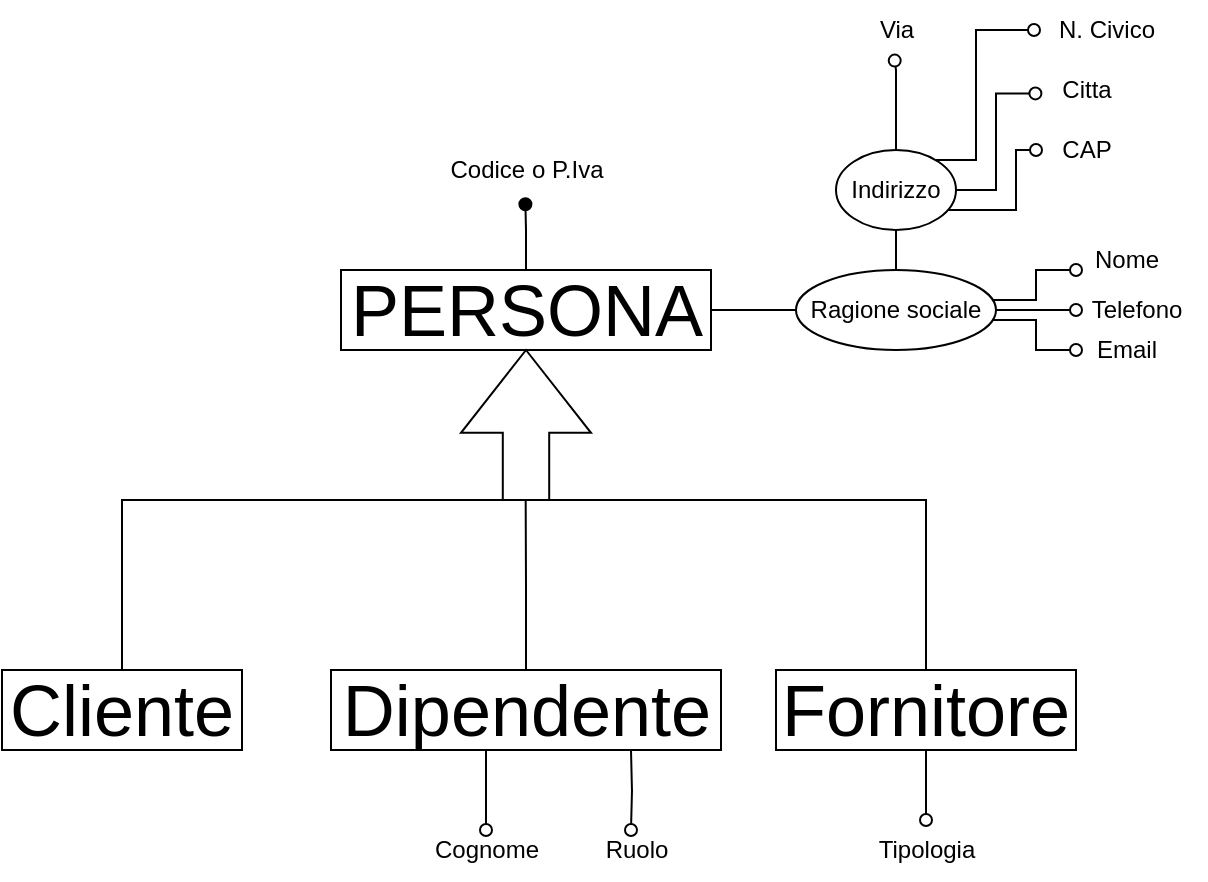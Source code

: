 <mxfile version="20.6.2" type="device"><diagram id="-xxKpFzHbgf3xTwr45BJ" name="Pagina-1"><mxGraphModel dx="1018" dy="600" grid="1" gridSize="10" guides="1" tooltips="1" connect="1" arrows="1" fold="1" page="1" pageScale="1" pageWidth="827" pageHeight="1169" math="0" shadow="0"><root><mxCell id="0"/><mxCell id="1" parent="0"/><mxCell id="JZNjsegKCjg1x-zTouJa-1" style="edgeStyle=orthogonalEdgeStyle;rounded=0;orthogonalLoop=1;jettySize=auto;html=1;fontSize=12;endArrow=none;endFill=0;" parent="1" source="JZNjsegKCjg1x-zTouJa-3" target="JZNjsegKCjg1x-zTouJa-17" edge="1"><mxGeometry relative="1" as="geometry"/></mxCell><mxCell id="JZNjsegKCjg1x-zTouJa-2" style="edgeStyle=orthogonalEdgeStyle;rounded=0;orthogonalLoop=1;jettySize=auto;html=1;endArrow=oval;endFill=1;entryX=0.497;entryY=1.072;entryDx=0;entryDy=0;entryPerimeter=0;" parent="1" source="JZNjsegKCjg1x-zTouJa-3" target="JZNjsegKCjg1x-zTouJa-23" edge="1"><mxGeometry relative="1" as="geometry"><mxPoint x="675" y="635" as="targetPoint"/></mxGeometry></mxCell><mxCell id="JZNjsegKCjg1x-zTouJa-3" value="PERSONA" style="whiteSpace=wrap;html=1;align=center;fontSize=36;" parent="1" vertex="1"><mxGeometry x="582.5" y="675" width="185" height="40" as="geometry"/></mxCell><mxCell id="JZNjsegKCjg1x-zTouJa-4" value="" style="shape=singleArrow;direction=north;whiteSpace=wrap;html=1;fontSize=36;arrowWidth=0.357;arrowSize=0.552;" parent="1" vertex="1"><mxGeometry x="642.5" y="715" width="65" height="75" as="geometry"/></mxCell><mxCell id="JZNjsegKCjg1x-zTouJa-5" style="edgeStyle=orthogonalEdgeStyle;rounded=0;orthogonalLoop=1;jettySize=auto;html=1;exitX=0.5;exitY=0;exitDx=0;exitDy=0;endArrow=none;endFill=0;entryX=0.5;entryY=0;entryDx=0;entryDy=0;" parent="1" source="JZNjsegKCjg1x-zTouJa-6" target="JZNjsegKCjg1x-zTouJa-12" edge="1"><mxGeometry relative="1" as="geometry"><mxPoint x="890" y="810.0" as="targetPoint"/><Array as="points"><mxPoint x="473" y="790"/><mxPoint x="875" y="790"/></Array></mxGeometry></mxCell><mxCell id="JZNjsegKCjg1x-zTouJa-6" value="Cliente" style="whiteSpace=wrap;html=1;align=center;fontSize=36;" parent="1" vertex="1"><mxGeometry x="413" y="875" width="120" height="40" as="geometry"/></mxCell><mxCell id="JZNjsegKCjg1x-zTouJa-7" style="edgeStyle=orthogonalEdgeStyle;rounded=0;orthogonalLoop=1;jettySize=auto;html=1;endArrow=oval;endFill=0;" parent="1" edge="1"><mxGeometry relative="1" as="geometry"><mxPoint x="655" y="955" as="targetPoint"/><Array as="points"><mxPoint x="655" y="925"/><mxPoint x="655" y="925"/></Array><mxPoint x="655" y="915" as="sourcePoint"/></mxGeometry></mxCell><mxCell id="JZNjsegKCjg1x-zTouJa-8" style="edgeStyle=orthogonalEdgeStyle;rounded=0;orthogonalLoop=1;jettySize=auto;html=1;endArrow=oval;endFill=0;" parent="1" edge="1"><mxGeometry relative="1" as="geometry"><mxPoint x="727.5" y="955" as="targetPoint"/><mxPoint x="727.5" y="915" as="sourcePoint"/></mxGeometry></mxCell><mxCell id="JZNjsegKCjg1x-zTouJa-9" style="edgeStyle=orthogonalEdgeStyle;rounded=0;orthogonalLoop=1;jettySize=auto;html=1;exitX=0.5;exitY=0;exitDx=0;exitDy=0;endArrow=none;endFill=0;" parent="1" source="JZNjsegKCjg1x-zTouJa-10" edge="1"><mxGeometry relative="1" as="geometry"><mxPoint x="674.839" y="790" as="targetPoint"/></mxGeometry></mxCell><mxCell id="JZNjsegKCjg1x-zTouJa-10" value="Dipendente" style="whiteSpace=wrap;html=1;align=center;fontSize=36;" parent="1" vertex="1"><mxGeometry x="577.5" y="875" width="195" height="40" as="geometry"/></mxCell><mxCell id="JZNjsegKCjg1x-zTouJa-11" style="edgeStyle=orthogonalEdgeStyle;rounded=0;orthogonalLoop=1;jettySize=auto;html=1;endArrow=oval;endFill=0;" parent="1" source="JZNjsegKCjg1x-zTouJa-12" target="JZNjsegKCjg1x-zTouJa-30" edge="1"><mxGeometry relative="1" as="geometry"><mxPoint x="875" y="945" as="targetPoint"/></mxGeometry></mxCell><mxCell id="JZNjsegKCjg1x-zTouJa-12" value="Fornitore" style="whiteSpace=wrap;html=1;align=center;fontSize=36;" parent="1" vertex="1"><mxGeometry x="800" y="875" width="150" height="40" as="geometry"/></mxCell><mxCell id="JZNjsegKCjg1x-zTouJa-13" style="edgeStyle=orthogonalEdgeStyle;rounded=0;orthogonalLoop=1;jettySize=auto;html=1;fontSize=12;endArrow=none;endFill=0;" parent="1" source="JZNjsegKCjg1x-zTouJa-17" target="JZNjsegKCjg1x-zTouJa-22" edge="1"><mxGeometry relative="1" as="geometry"/></mxCell><mxCell id="JZNjsegKCjg1x-zTouJa-14" style="edgeStyle=orthogonalEdgeStyle;rounded=0;orthogonalLoop=1;jettySize=auto;html=1;endArrow=oval;endFill=0;" parent="1" source="JZNjsegKCjg1x-zTouJa-17" edge="1"><mxGeometry relative="1" as="geometry"><mxPoint x="950" y="675" as="targetPoint"/><Array as="points"><mxPoint x="930" y="690"/><mxPoint x="930" y="675"/></Array></mxGeometry></mxCell><mxCell id="JZNjsegKCjg1x-zTouJa-15" style="edgeStyle=orthogonalEdgeStyle;rounded=0;orthogonalLoop=1;jettySize=auto;html=1;endArrow=oval;endFill=0;" parent="1" source="JZNjsegKCjg1x-zTouJa-17" edge="1"><mxGeometry relative="1" as="geometry"><mxPoint x="950" y="695" as="targetPoint"/></mxGeometry></mxCell><mxCell id="JZNjsegKCjg1x-zTouJa-16" style="edgeStyle=orthogonalEdgeStyle;rounded=0;orthogonalLoop=1;jettySize=auto;html=1;endArrow=oval;endFill=0;" parent="1" source="JZNjsegKCjg1x-zTouJa-17" edge="1"><mxGeometry relative="1" as="geometry"><mxPoint x="950" y="715" as="targetPoint"/><Array as="points"><mxPoint x="930" y="700"/><mxPoint x="930" y="715"/></Array></mxGeometry></mxCell><mxCell id="JZNjsegKCjg1x-zTouJa-17" value="Ragione sociale" style="ellipse;whiteSpace=wrap;html=1;align=center;fontSize=12;fillColor=none;" parent="1" vertex="1"><mxGeometry x="810" y="675" width="100" height="40" as="geometry"/></mxCell><mxCell id="JZNjsegKCjg1x-zTouJa-18" style="edgeStyle=orthogonalEdgeStyle;rounded=0;orthogonalLoop=1;jettySize=auto;html=1;fontSize=12;endArrow=oval;endFill=0;exitX=0.5;exitY=0;exitDx=0;exitDy=0;entryX=0.484;entryY=1.01;entryDx=0;entryDy=0;entryPerimeter=0;" parent="1" source="JZNjsegKCjg1x-zTouJa-22" target="JZNjsegKCjg1x-zTouJa-24" edge="1"><mxGeometry relative="1" as="geometry"><mxPoint x="860" y="575" as="targetPoint"/><Array as="points"><mxPoint x="860" y="575"/></Array></mxGeometry></mxCell><mxCell id="JZNjsegKCjg1x-zTouJa-19" style="edgeStyle=orthogonalEdgeStyle;rounded=0;orthogonalLoop=1;jettySize=auto;html=1;endArrow=oval;endFill=0;entryX=-0.006;entryY=0.557;entryDx=0;entryDy=0;entryPerimeter=0;" parent="1" source="JZNjsegKCjg1x-zTouJa-22" target="JZNjsegKCjg1x-zTouJa-26" edge="1"><mxGeometry relative="1" as="geometry"><mxPoint x="910" y="595" as="targetPoint"/></mxGeometry></mxCell><mxCell id="JZNjsegKCjg1x-zTouJa-20" style="edgeStyle=orthogonalEdgeStyle;rounded=0;orthogonalLoop=1;jettySize=auto;html=1;endArrow=oval;endFill=0;" parent="1" source="JZNjsegKCjg1x-zTouJa-22" edge="1"><mxGeometry relative="1" as="geometry"><mxPoint x="930" y="615" as="targetPoint"/><Array as="points"><mxPoint x="920" y="645"/><mxPoint x="920" y="615"/></Array></mxGeometry></mxCell><mxCell id="JZNjsegKCjg1x-zTouJa-21" style="edgeStyle=orthogonalEdgeStyle;rounded=0;orthogonalLoop=1;jettySize=auto;html=1;entryX=-0.015;entryY=0.512;entryDx=0;entryDy=0;entryPerimeter=0;endArrow=oval;endFill=0;" parent="1" source="JZNjsegKCjg1x-zTouJa-22" target="JZNjsegKCjg1x-zTouJa-25" edge="1"><mxGeometry relative="1" as="geometry"><Array as="points"><mxPoint x="900" y="620"/><mxPoint x="900" y="555"/><mxPoint x="929" y="555"/></Array></mxGeometry></mxCell><mxCell id="JZNjsegKCjg1x-zTouJa-22" value="Indirizzo" style="ellipse;whiteSpace=wrap;html=1;align=center;fontSize=12;fillColor=none;" parent="1" vertex="1"><mxGeometry x="830" y="615" width="60" height="40" as="geometry"/></mxCell><mxCell id="JZNjsegKCjg1x-zTouJa-23" value="Codice o P.Iva" style="text;html=1;align=center;verticalAlign=middle;resizable=0;points=[];autosize=1;strokeColor=none;fillColor=none;" parent="1" vertex="1"><mxGeometry x="625" y="610" width="100" height="30" as="geometry"/></mxCell><mxCell id="JZNjsegKCjg1x-zTouJa-24" value="Via" style="text;html=1;align=center;verticalAlign=middle;resizable=0;points=[];autosize=1;strokeColor=none;fillColor=none;" parent="1" vertex="1"><mxGeometry x="840" y="540" width="40" height="30" as="geometry"/></mxCell><mxCell id="JZNjsegKCjg1x-zTouJa-25" value="N. Civico" style="text;html=1;align=center;verticalAlign=middle;resizable=0;points=[];autosize=1;strokeColor=none;fillColor=none;" parent="1" vertex="1"><mxGeometry x="930" y="540" width="70" height="30" as="geometry"/></mxCell><mxCell id="JZNjsegKCjg1x-zTouJa-26" value="Citta" style="text;html=1;align=center;verticalAlign=middle;resizable=0;points=[];autosize=1;strokeColor=none;fillColor=none;" parent="1" vertex="1"><mxGeometry x="930" y="570" width="50" height="30" as="geometry"/></mxCell><mxCell id="JZNjsegKCjg1x-zTouJa-27" value="CAP" style="text;html=1;align=center;verticalAlign=middle;resizable=0;points=[];autosize=1;strokeColor=none;fillColor=none;" parent="1" vertex="1"><mxGeometry x="930" y="600" width="50" height="30" as="geometry"/></mxCell><mxCell id="JZNjsegKCjg1x-zTouJa-28" value="Nome" style="text;html=1;align=center;verticalAlign=middle;resizable=0;points=[];autosize=1;strokeColor=none;fillColor=none;" parent="1" vertex="1"><mxGeometry x="945" y="655" width="60" height="30" as="geometry"/></mxCell><mxCell id="JZNjsegKCjg1x-zTouJa-29" value="Email" style="text;html=1;align=center;verticalAlign=middle;resizable=0;points=[];autosize=1;strokeColor=none;fillColor=none;" parent="1" vertex="1"><mxGeometry x="950" y="700" width="50" height="30" as="geometry"/></mxCell><mxCell id="JZNjsegKCjg1x-zTouJa-30" value="Tipologia" style="text;html=1;align=center;verticalAlign=middle;resizable=0;points=[];autosize=1;strokeColor=none;fillColor=none;" parent="1" vertex="1"><mxGeometry x="840" y="950" width="70" height="30" as="geometry"/></mxCell><mxCell id="JZNjsegKCjg1x-zTouJa-31" value="Cognome" style="text;html=1;align=center;verticalAlign=middle;resizable=0;points=[];autosize=1;strokeColor=none;fillColor=none;" parent="1" vertex="1"><mxGeometry x="615" y="950" width="80" height="30" as="geometry"/></mxCell><mxCell id="JZNjsegKCjg1x-zTouJa-32" value="Ruolo" style="text;html=1;align=center;verticalAlign=middle;resizable=0;points=[];autosize=1;strokeColor=none;fillColor=none;" parent="1" vertex="1"><mxGeometry x="705" y="950" width="50" height="30" as="geometry"/></mxCell><mxCell id="KK9AD86ixadpctsQ8KuN-1" value="Telefono" style="text;html=1;align=center;verticalAlign=middle;resizable=0;points=[];autosize=1;strokeColor=none;fillColor=none;" vertex="1" parent="1"><mxGeometry x="945" y="680" width="70" height="30" as="geometry"/></mxCell></root></mxGraphModel></diagram></mxfile>